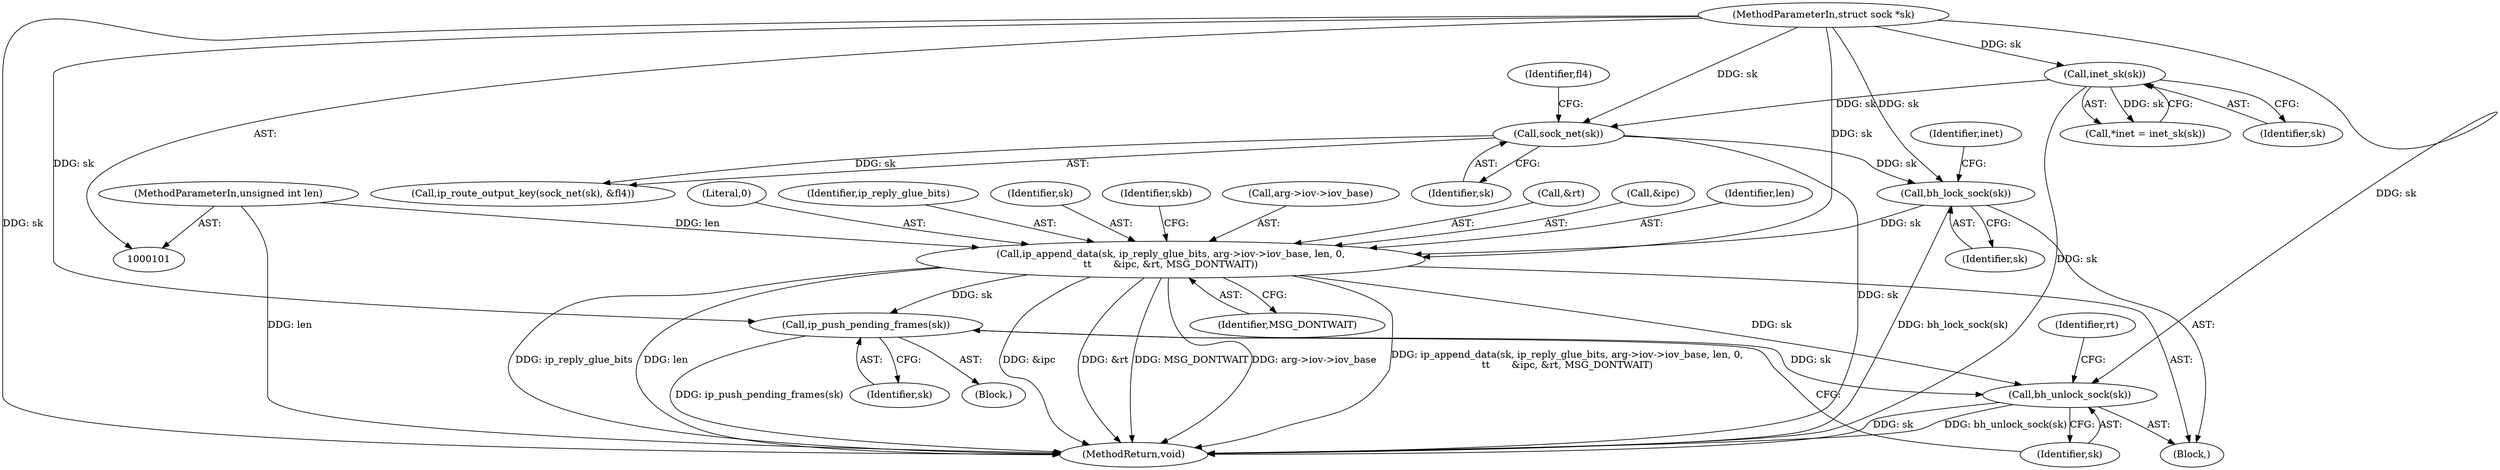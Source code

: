 digraph "0_linux_f6d8bd051c391c1c0458a30b2a7abcd939329259_23@pointer" {
"1000255" [label="(Call,ip_append_data(sk, ip_reply_glue_bits, arg->iov->iov_base, len, 0,\n\t\t       &ipc, &rt, MSG_DONTWAIT))"];
"1000223" [label="(Call,bh_lock_sock(sk))"];
"1000215" [label="(Call,sock_net(sk))"];
"1000110" [label="(Call,inet_sk(sk))"];
"1000102" [label="(MethodParameterIn,struct sock *sk)"];
"1000105" [label="(MethodParameterIn,unsigned int len)"];
"1000310" [label="(Call,ip_push_pending_frames(sk))"];
"1000312" [label="(Call,bh_unlock_sock(sk))"];
"1000224" [label="(Identifier,sk)"];
"1000255" [label="(Call,ip_append_data(sk, ip_reply_glue_bits, arg->iov->iov_base, len, 0,\n\t\t       &ipc, &rt, MSG_DONTWAIT))"];
"1000258" [label="(Call,arg->iov->iov_base)"];
"1000227" [label="(Identifier,inet)"];
"1000267" [label="(Call,&rt)"];
"1000280" [label="(Block,)"];
"1000265" [label="(Call,&ipc)"];
"1000218" [label="(Identifier,fl4)"];
"1000313" [label="(Identifier,sk)"];
"1000263" [label="(Identifier,len)"];
"1000264" [label="(Literal,0)"];
"1000257" [label="(Identifier,ip_reply_glue_bits)"];
"1000105" [label="(MethodParameterIn,unsigned int len)"];
"1000256" [label="(Identifier,sk)"];
"1000269" [label="(Identifier,MSG_DONTWAIT)"];
"1000110" [label="(Call,inet_sk(sk))"];
"1000315" [label="(Identifier,rt)"];
"1000214" [label="(Call,ip_route_output_key(sock_net(sk), &fl4))"];
"1000311" [label="(Identifier,sk)"];
"1000108" [label="(Call,*inet = inet_sk(sk))"];
"1000106" [label="(Block,)"];
"1000273" [label="(Identifier,skb)"];
"1000111" [label="(Identifier,sk)"];
"1000215" [label="(Call,sock_net(sk))"];
"1000102" [label="(MethodParameterIn,struct sock *sk)"];
"1000312" [label="(Call,bh_unlock_sock(sk))"];
"1000223" [label="(Call,bh_lock_sock(sk))"];
"1000216" [label="(Identifier,sk)"];
"1000316" [label="(MethodReturn,void)"];
"1000310" [label="(Call,ip_push_pending_frames(sk))"];
"1000255" -> "1000106"  [label="AST: "];
"1000255" -> "1000269"  [label="CFG: "];
"1000256" -> "1000255"  [label="AST: "];
"1000257" -> "1000255"  [label="AST: "];
"1000258" -> "1000255"  [label="AST: "];
"1000263" -> "1000255"  [label="AST: "];
"1000264" -> "1000255"  [label="AST: "];
"1000265" -> "1000255"  [label="AST: "];
"1000267" -> "1000255"  [label="AST: "];
"1000269" -> "1000255"  [label="AST: "];
"1000273" -> "1000255"  [label="CFG: "];
"1000255" -> "1000316"  [label="DDG: ip_append_data(sk, ip_reply_glue_bits, arg->iov->iov_base, len, 0,\n\t\t       &ipc, &rt, MSG_DONTWAIT)"];
"1000255" -> "1000316"  [label="DDG: MSG_DONTWAIT"];
"1000255" -> "1000316"  [label="DDG: &ipc"];
"1000255" -> "1000316"  [label="DDG: &rt"];
"1000255" -> "1000316"  [label="DDG: len"];
"1000255" -> "1000316"  [label="DDG: arg->iov->iov_base"];
"1000255" -> "1000316"  [label="DDG: ip_reply_glue_bits"];
"1000223" -> "1000255"  [label="DDG: sk"];
"1000102" -> "1000255"  [label="DDG: sk"];
"1000105" -> "1000255"  [label="DDG: len"];
"1000255" -> "1000310"  [label="DDG: sk"];
"1000255" -> "1000312"  [label="DDG: sk"];
"1000223" -> "1000106"  [label="AST: "];
"1000223" -> "1000224"  [label="CFG: "];
"1000224" -> "1000223"  [label="AST: "];
"1000227" -> "1000223"  [label="CFG: "];
"1000223" -> "1000316"  [label="DDG: bh_lock_sock(sk)"];
"1000215" -> "1000223"  [label="DDG: sk"];
"1000102" -> "1000223"  [label="DDG: sk"];
"1000215" -> "1000214"  [label="AST: "];
"1000215" -> "1000216"  [label="CFG: "];
"1000216" -> "1000215"  [label="AST: "];
"1000218" -> "1000215"  [label="CFG: "];
"1000215" -> "1000316"  [label="DDG: sk"];
"1000215" -> "1000214"  [label="DDG: sk"];
"1000110" -> "1000215"  [label="DDG: sk"];
"1000102" -> "1000215"  [label="DDG: sk"];
"1000110" -> "1000108"  [label="AST: "];
"1000110" -> "1000111"  [label="CFG: "];
"1000111" -> "1000110"  [label="AST: "];
"1000108" -> "1000110"  [label="CFG: "];
"1000110" -> "1000316"  [label="DDG: sk"];
"1000110" -> "1000108"  [label="DDG: sk"];
"1000102" -> "1000110"  [label="DDG: sk"];
"1000102" -> "1000101"  [label="AST: "];
"1000102" -> "1000316"  [label="DDG: sk"];
"1000102" -> "1000310"  [label="DDG: sk"];
"1000102" -> "1000312"  [label="DDG: sk"];
"1000105" -> "1000101"  [label="AST: "];
"1000105" -> "1000316"  [label="DDG: len"];
"1000310" -> "1000280"  [label="AST: "];
"1000310" -> "1000311"  [label="CFG: "];
"1000311" -> "1000310"  [label="AST: "];
"1000313" -> "1000310"  [label="CFG: "];
"1000310" -> "1000316"  [label="DDG: ip_push_pending_frames(sk)"];
"1000310" -> "1000312"  [label="DDG: sk"];
"1000312" -> "1000106"  [label="AST: "];
"1000312" -> "1000313"  [label="CFG: "];
"1000313" -> "1000312"  [label="AST: "];
"1000315" -> "1000312"  [label="CFG: "];
"1000312" -> "1000316"  [label="DDG: bh_unlock_sock(sk)"];
"1000312" -> "1000316"  [label="DDG: sk"];
}
